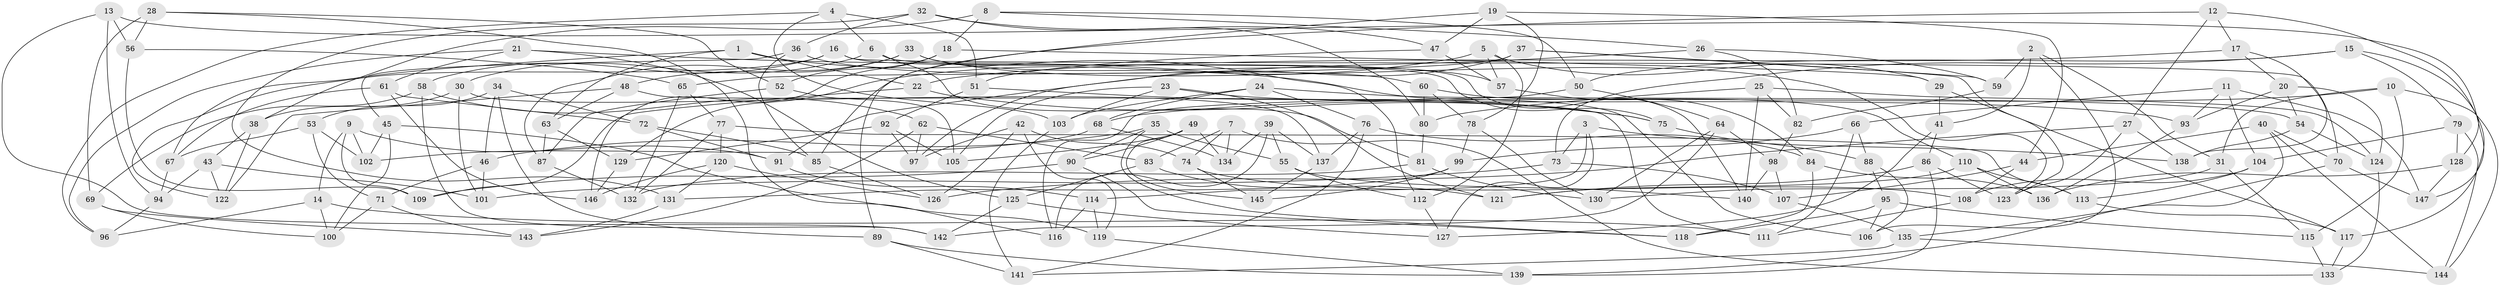 // Generated by graph-tools (version 1.1) at 2025/50/03/09/25 03:50:54]
// undirected, 147 vertices, 294 edges
graph export_dot {
graph [start="1"]
  node [color=gray90,style=filled];
  1;
  2;
  3;
  4;
  5;
  6;
  7;
  8;
  9;
  10;
  11;
  12;
  13;
  14;
  15;
  16;
  17;
  18;
  19;
  20;
  21;
  22;
  23;
  24;
  25;
  26;
  27;
  28;
  29;
  30;
  31;
  32;
  33;
  34;
  35;
  36;
  37;
  38;
  39;
  40;
  41;
  42;
  43;
  44;
  45;
  46;
  47;
  48;
  49;
  50;
  51;
  52;
  53;
  54;
  55;
  56;
  57;
  58;
  59;
  60;
  61;
  62;
  63;
  64;
  65;
  66;
  67;
  68;
  69;
  70;
  71;
  72;
  73;
  74;
  75;
  76;
  77;
  78;
  79;
  80;
  81;
  82;
  83;
  84;
  85;
  86;
  87;
  88;
  89;
  90;
  91;
  92;
  93;
  94;
  95;
  96;
  97;
  98;
  99;
  100;
  101;
  102;
  103;
  104;
  105;
  106;
  107;
  108;
  109;
  110;
  111;
  112;
  113;
  114;
  115;
  116;
  117;
  118;
  119;
  120;
  121;
  122;
  123;
  124;
  125;
  126;
  127;
  128;
  129;
  130;
  131;
  132;
  133;
  134;
  135;
  136;
  137;
  138;
  139;
  140;
  141;
  142;
  143;
  144;
  145;
  146;
  147;
  1 -- 63;
  1 -- 112;
  1 -- 22;
  1 -- 67;
  2 -- 41;
  2 -- 59;
  2 -- 106;
  2 -- 31;
  3 -- 138;
  3 -- 127;
  3 -- 114;
  3 -- 73;
  4 -- 51;
  4 -- 6;
  4 -- 103;
  4 -- 96;
  5 -- 29;
  5 -- 112;
  5 -- 57;
  5 -- 129;
  6 -- 30;
  6 -- 81;
  6 -- 140;
  7 -- 74;
  7 -- 83;
  7 -- 133;
  7 -- 134;
  8 -- 26;
  8 -- 50;
  8 -- 38;
  8 -- 18;
  9 -- 91;
  9 -- 102;
  9 -- 14;
  9 -- 109;
  10 -- 144;
  10 -- 115;
  10 -- 68;
  10 -- 31;
  11 -- 66;
  11 -- 147;
  11 -- 93;
  11 -- 104;
  12 -- 128;
  12 -- 27;
  12 -- 17;
  12 -- 85;
  13 -- 147;
  13 -- 142;
  13 -- 94;
  13 -- 56;
  14 -- 100;
  14 -- 111;
  14 -- 96;
  15 -- 73;
  15 -- 50;
  15 -- 79;
  15 -- 117;
  16 -- 70;
  16 -- 75;
  16 -- 58;
  16 -- 122;
  17 -- 20;
  17 -- 22;
  17 -- 138;
  18 -- 52;
  18 -- 146;
  18 -- 29;
  19 -- 47;
  19 -- 44;
  19 -- 78;
  19 -- 89;
  20 -- 54;
  20 -- 124;
  20 -- 93;
  21 -- 61;
  21 -- 106;
  21 -- 125;
  21 -- 96;
  22 -- 109;
  22 -- 75;
  23 -- 105;
  23 -- 121;
  23 -- 103;
  23 -- 93;
  24 -- 76;
  24 -- 68;
  24 -- 54;
  24 -- 103;
  25 -- 124;
  25 -- 82;
  25 -- 140;
  25 -- 80;
  26 -- 82;
  26 -- 91;
  26 -- 59;
  27 -- 123;
  27 -- 138;
  27 -- 126;
  28 -- 56;
  28 -- 52;
  28 -- 69;
  28 -- 116;
  29 -- 117;
  29 -- 41;
  30 -- 38;
  30 -- 137;
  30 -- 101;
  31 -- 130;
  31 -- 115;
  32 -- 47;
  32 -- 36;
  32 -- 131;
  32 -- 80;
  33 -- 123;
  33 -- 48;
  33 -- 57;
  33 -- 87;
  34 -- 72;
  34 -- 89;
  34 -- 53;
  34 -- 46;
  35 -- 118;
  35 -- 55;
  35 -- 46;
  35 -- 90;
  36 -- 45;
  36 -- 60;
  36 -- 85;
  37 -- 123;
  37 -- 65;
  37 -- 97;
  37 -- 59;
  38 -- 122;
  38 -- 43;
  39 -- 116;
  39 -- 137;
  39 -- 134;
  39 -- 55;
  40 -- 70;
  40 -- 144;
  40 -- 139;
  40 -- 44;
  41 -- 86;
  41 -- 127;
  42 -- 119;
  42 -- 97;
  42 -- 126;
  42 -- 74;
  43 -- 101;
  43 -- 122;
  43 -- 94;
  44 -- 107;
  44 -- 108;
  45 -- 102;
  45 -- 100;
  45 -- 119;
  46 -- 101;
  46 -- 71;
  47 -- 51;
  47 -- 57;
  48 -- 111;
  48 -- 63;
  48 -- 122;
  49 -- 145;
  49 -- 105;
  49 -- 134;
  49 -- 90;
  50 -- 116;
  50 -- 64;
  51 -- 75;
  51 -- 92;
  52 -- 87;
  52 -- 105;
  53 -- 71;
  53 -- 67;
  53 -- 102;
  54 -- 124;
  54 -- 138;
  55 -- 112;
  55 -- 140;
  56 -- 65;
  56 -- 109;
  57 -- 84;
  58 -- 69;
  58 -- 142;
  58 -- 62;
  59 -- 82;
  60 -- 110;
  60 -- 78;
  60 -- 80;
  61 -- 72;
  61 -- 146;
  61 -- 67;
  62 -- 143;
  62 -- 97;
  62 -- 83;
  63 -- 87;
  63 -- 129;
  64 -- 142;
  64 -- 130;
  64 -- 98;
  65 -- 132;
  65 -- 77;
  66 -- 111;
  66 -- 99;
  66 -- 88;
  67 -- 94;
  68 -- 102;
  68 -- 134;
  69 -- 100;
  69 -- 143;
  70 -- 135;
  70 -- 147;
  71 -- 143;
  71 -- 100;
  72 -- 85;
  72 -- 91;
  73 -- 101;
  73 -- 107;
  74 -- 145;
  74 -- 108;
  75 -- 88;
  76 -- 84;
  76 -- 141;
  76 -- 137;
  77 -- 113;
  77 -- 132;
  77 -- 120;
  78 -- 130;
  78 -- 99;
  79 -- 128;
  79 -- 104;
  79 -- 144;
  80 -- 81;
  81 -- 132;
  81 -- 130;
  82 -- 98;
  83 -- 125;
  83 -- 121;
  84 -- 136;
  84 -- 118;
  85 -- 126;
  86 -- 123;
  86 -- 139;
  86 -- 121;
  87 -- 132;
  88 -- 106;
  88 -- 95;
  89 -- 139;
  89 -- 141;
  90 -- 118;
  90 -- 109;
  91 -- 114;
  92 -- 105;
  92 -- 129;
  92 -- 97;
  93 -- 136;
  94 -- 96;
  95 -- 118;
  95 -- 106;
  95 -- 115;
  98 -- 140;
  98 -- 107;
  99 -- 131;
  99 -- 145;
  103 -- 141;
  104 -- 113;
  104 -- 108;
  107 -- 135;
  108 -- 111;
  110 -- 113;
  110 -- 136;
  110 -- 121;
  112 -- 127;
  113 -- 117;
  114 -- 116;
  114 -- 119;
  115 -- 133;
  117 -- 133;
  119 -- 139;
  120 -- 146;
  120 -- 131;
  120 -- 126;
  124 -- 133;
  125 -- 142;
  125 -- 127;
  128 -- 147;
  128 -- 136;
  129 -- 146;
  131 -- 143;
  135 -- 144;
  135 -- 141;
  137 -- 145;
}
